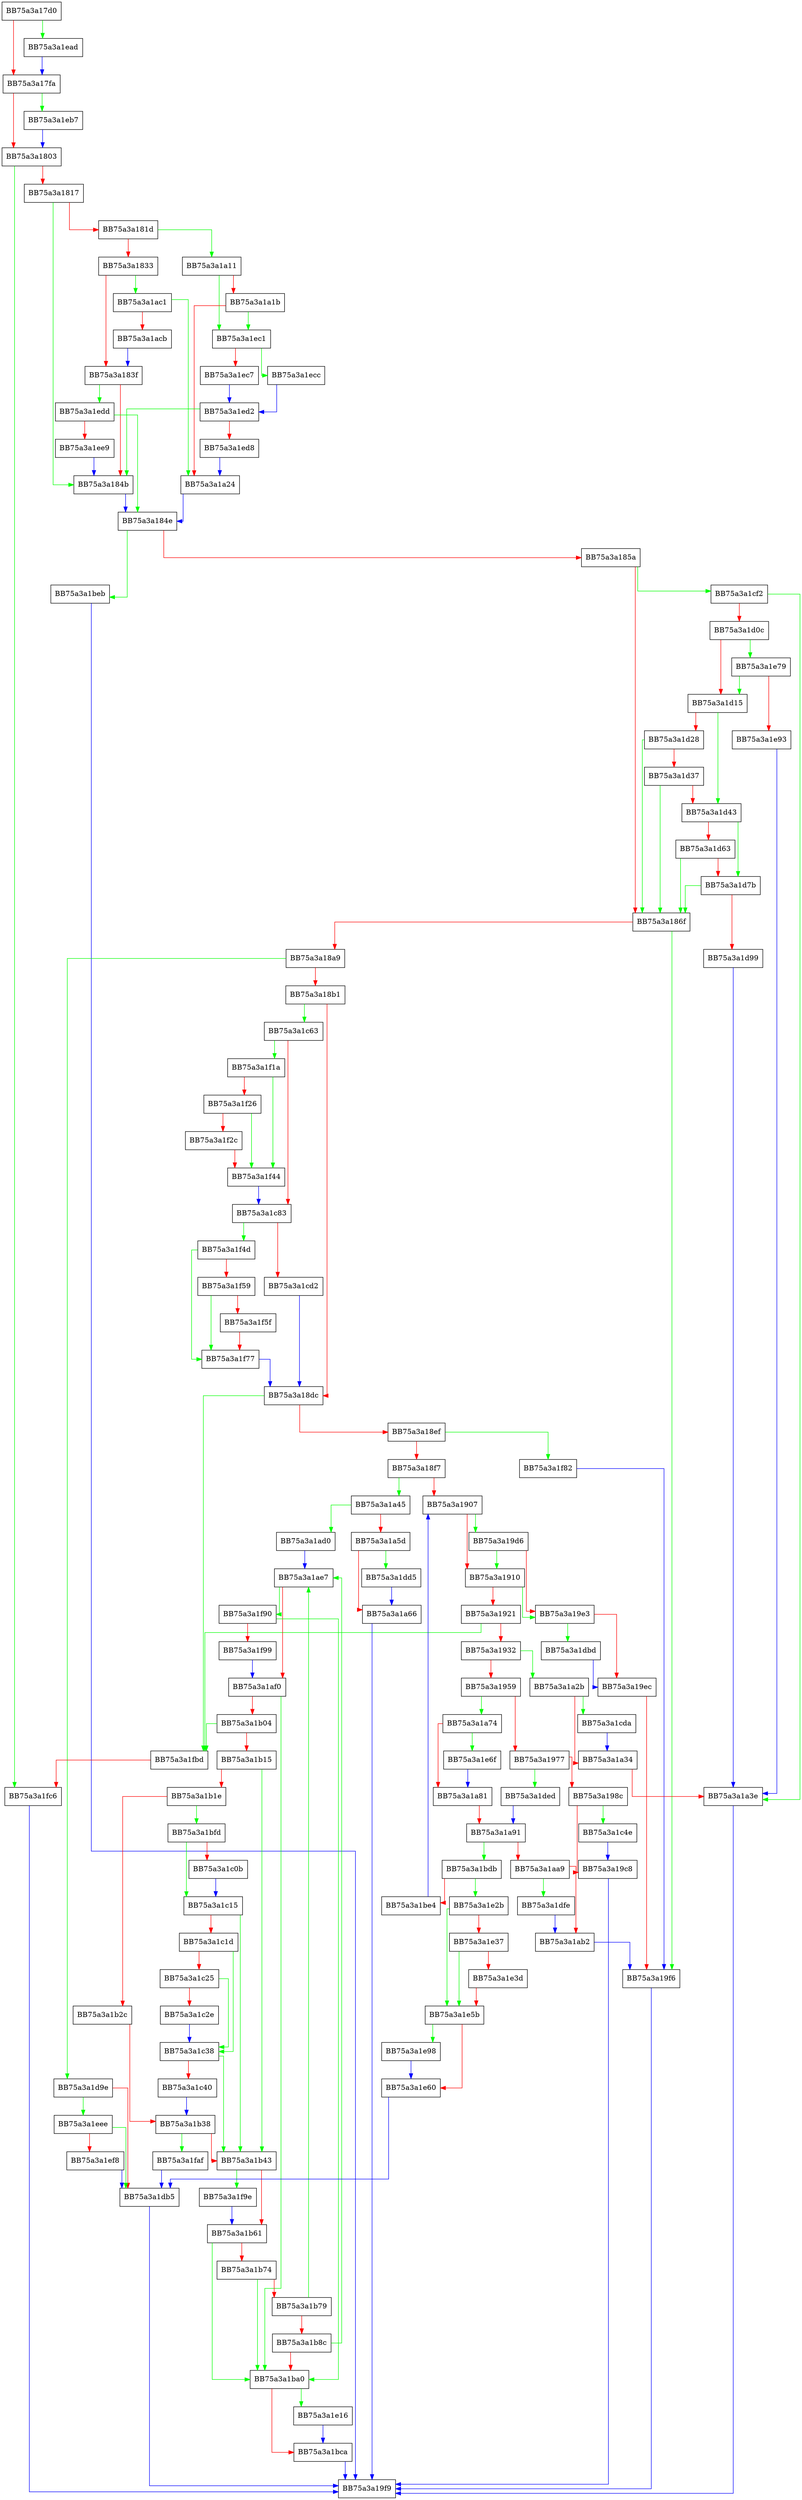 digraph FindFirst {
  node [shape="box"];
  graph [splines=ortho];
  BB75a3a17d0 -> BB75a3a1ead [color="green"];
  BB75a3a17d0 -> BB75a3a17fa [color="red"];
  BB75a3a17fa -> BB75a3a1eb7 [color="green"];
  BB75a3a17fa -> BB75a3a1803 [color="red"];
  BB75a3a1803 -> BB75a3a1fc6 [color="green"];
  BB75a3a1803 -> BB75a3a1817 [color="red"];
  BB75a3a1817 -> BB75a3a184b [color="green"];
  BB75a3a1817 -> BB75a3a181d [color="red"];
  BB75a3a181d -> BB75a3a1a11 [color="green"];
  BB75a3a181d -> BB75a3a1833 [color="red"];
  BB75a3a1833 -> BB75a3a1ac1 [color="green"];
  BB75a3a1833 -> BB75a3a183f [color="red"];
  BB75a3a183f -> BB75a3a1edd [color="green"];
  BB75a3a183f -> BB75a3a184b [color="red"];
  BB75a3a184b -> BB75a3a184e [color="blue"];
  BB75a3a184e -> BB75a3a1beb [color="green"];
  BB75a3a184e -> BB75a3a185a [color="red"];
  BB75a3a185a -> BB75a3a1cf2 [color="green"];
  BB75a3a185a -> BB75a3a186f [color="red"];
  BB75a3a186f -> BB75a3a19f6 [color="green"];
  BB75a3a186f -> BB75a3a18a9 [color="red"];
  BB75a3a18a9 -> BB75a3a1d9e [color="green"];
  BB75a3a18a9 -> BB75a3a18b1 [color="red"];
  BB75a3a18b1 -> BB75a3a1c63 [color="green"];
  BB75a3a18b1 -> BB75a3a18dc [color="red"];
  BB75a3a18dc -> BB75a3a1fbd [color="green"];
  BB75a3a18dc -> BB75a3a18ef [color="red"];
  BB75a3a18ef -> BB75a3a1f82 [color="green"];
  BB75a3a18ef -> BB75a3a18f7 [color="red"];
  BB75a3a18f7 -> BB75a3a1a45 [color="green"];
  BB75a3a18f7 -> BB75a3a1907 [color="red"];
  BB75a3a1907 -> BB75a3a19d6 [color="green"];
  BB75a3a1907 -> BB75a3a1910 [color="red"];
  BB75a3a1910 -> BB75a3a19e3 [color="green"];
  BB75a3a1910 -> BB75a3a1921 [color="red"];
  BB75a3a1921 -> BB75a3a1fbd [color="green"];
  BB75a3a1921 -> BB75a3a1932 [color="red"];
  BB75a3a1932 -> BB75a3a1a2b [color="green"];
  BB75a3a1932 -> BB75a3a1959 [color="red"];
  BB75a3a1959 -> BB75a3a1a74 [color="green"];
  BB75a3a1959 -> BB75a3a1977 [color="red"];
  BB75a3a1977 -> BB75a3a1ded [color="green"];
  BB75a3a1977 -> BB75a3a198c [color="red"];
  BB75a3a198c -> BB75a3a1c4e [color="green"];
  BB75a3a198c -> BB75a3a19c8 [color="red"];
  BB75a3a19c8 -> BB75a3a19f9 [color="blue"];
  BB75a3a19d6 -> BB75a3a1910 [color="green"];
  BB75a3a19d6 -> BB75a3a19e3 [color="red"];
  BB75a3a19e3 -> BB75a3a1dbd [color="green"];
  BB75a3a19e3 -> BB75a3a19ec [color="red"];
  BB75a3a19ec -> BB75a3a19f6 [color="red"];
  BB75a3a19f6 -> BB75a3a19f9 [color="blue"];
  BB75a3a1a11 -> BB75a3a1ec1 [color="green"];
  BB75a3a1a11 -> BB75a3a1a1b [color="red"];
  BB75a3a1a1b -> BB75a3a1ec1 [color="green"];
  BB75a3a1a1b -> BB75a3a1a24 [color="red"];
  BB75a3a1a24 -> BB75a3a184e [color="blue"];
  BB75a3a1a2b -> BB75a3a1cda [color="green"];
  BB75a3a1a2b -> BB75a3a1a34 [color="red"];
  BB75a3a1a34 -> BB75a3a1a3e [color="red"];
  BB75a3a1a3e -> BB75a3a19f9 [color="blue"];
  BB75a3a1a45 -> BB75a3a1ad0 [color="green"];
  BB75a3a1a45 -> BB75a3a1a5d [color="red"];
  BB75a3a1a5d -> BB75a3a1dd5 [color="green"];
  BB75a3a1a5d -> BB75a3a1a66 [color="red"];
  BB75a3a1a66 -> BB75a3a19f9 [color="blue"];
  BB75a3a1a74 -> BB75a3a1e6f [color="green"];
  BB75a3a1a74 -> BB75a3a1a81 [color="red"];
  BB75a3a1a81 -> BB75a3a1a91 [color="red"];
  BB75a3a1a91 -> BB75a3a1bdb [color="green"];
  BB75a3a1a91 -> BB75a3a1aa9 [color="red"];
  BB75a3a1aa9 -> BB75a3a1dfe [color="green"];
  BB75a3a1aa9 -> BB75a3a1ab2 [color="red"];
  BB75a3a1ab2 -> BB75a3a19f6 [color="blue"];
  BB75a3a1ac1 -> BB75a3a1a24 [color="green"];
  BB75a3a1ac1 -> BB75a3a1acb [color="red"];
  BB75a3a1acb -> BB75a3a183f [color="blue"];
  BB75a3a1ad0 -> BB75a3a1ae7 [color="blue"];
  BB75a3a1ae7 -> BB75a3a1f90 [color="green"];
  BB75a3a1ae7 -> BB75a3a1af0 [color="red"];
  BB75a3a1af0 -> BB75a3a1ba0 [color="green"];
  BB75a3a1af0 -> BB75a3a1b04 [color="red"];
  BB75a3a1b04 -> BB75a3a1fbd [color="green"];
  BB75a3a1b04 -> BB75a3a1b15 [color="red"];
  BB75a3a1b15 -> BB75a3a1b43 [color="green"];
  BB75a3a1b15 -> BB75a3a1b1e [color="red"];
  BB75a3a1b1e -> BB75a3a1bfd [color="green"];
  BB75a3a1b1e -> BB75a3a1b2c [color="red"];
  BB75a3a1b2c -> BB75a3a1b38 [color="red"];
  BB75a3a1b38 -> BB75a3a1faf [color="green"];
  BB75a3a1b38 -> BB75a3a1b43 [color="red"];
  BB75a3a1b43 -> BB75a3a1f9e [color="green"];
  BB75a3a1b43 -> BB75a3a1b61 [color="red"];
  BB75a3a1b61 -> BB75a3a1ba0 [color="green"];
  BB75a3a1b61 -> BB75a3a1b74 [color="red"];
  BB75a3a1b74 -> BB75a3a1ba0 [color="green"];
  BB75a3a1b74 -> BB75a3a1b79 [color="red"];
  BB75a3a1b79 -> BB75a3a1ae7 [color="green"];
  BB75a3a1b79 -> BB75a3a1b8c [color="red"];
  BB75a3a1b8c -> BB75a3a1ae7 [color="green"];
  BB75a3a1b8c -> BB75a3a1ba0 [color="red"];
  BB75a3a1ba0 -> BB75a3a1e16 [color="green"];
  BB75a3a1ba0 -> BB75a3a1bca [color="red"];
  BB75a3a1bca -> BB75a3a19f9 [color="blue"];
  BB75a3a1bdb -> BB75a3a1e2b [color="green"];
  BB75a3a1bdb -> BB75a3a1be4 [color="red"];
  BB75a3a1be4 -> BB75a3a1907 [color="blue"];
  BB75a3a1beb -> BB75a3a19f9 [color="blue"];
  BB75a3a1bfd -> BB75a3a1c15 [color="green"];
  BB75a3a1bfd -> BB75a3a1c0b [color="red"];
  BB75a3a1c0b -> BB75a3a1c15 [color="blue"];
  BB75a3a1c15 -> BB75a3a1b43 [color="green"];
  BB75a3a1c15 -> BB75a3a1c1d [color="red"];
  BB75a3a1c1d -> BB75a3a1c38 [color="green"];
  BB75a3a1c1d -> BB75a3a1c25 [color="red"];
  BB75a3a1c25 -> BB75a3a1c38 [color="green"];
  BB75a3a1c25 -> BB75a3a1c2e [color="red"];
  BB75a3a1c2e -> BB75a3a1c38 [color="blue"];
  BB75a3a1c38 -> BB75a3a1b43 [color="green"];
  BB75a3a1c38 -> BB75a3a1c40 [color="red"];
  BB75a3a1c40 -> BB75a3a1b38 [color="blue"];
  BB75a3a1c4e -> BB75a3a19c8 [color="blue"];
  BB75a3a1c63 -> BB75a3a1f1a [color="green"];
  BB75a3a1c63 -> BB75a3a1c83 [color="red"];
  BB75a3a1c83 -> BB75a3a1f4d [color="green"];
  BB75a3a1c83 -> BB75a3a1cd2 [color="red"];
  BB75a3a1cd2 -> BB75a3a18dc [color="blue"];
  BB75a3a1cda -> BB75a3a1a34 [color="blue"];
  BB75a3a1cf2 -> BB75a3a1a3e [color="green"];
  BB75a3a1cf2 -> BB75a3a1d0c [color="red"];
  BB75a3a1d0c -> BB75a3a1e79 [color="green"];
  BB75a3a1d0c -> BB75a3a1d15 [color="red"];
  BB75a3a1d15 -> BB75a3a1d43 [color="green"];
  BB75a3a1d15 -> BB75a3a1d28 [color="red"];
  BB75a3a1d28 -> BB75a3a186f [color="green"];
  BB75a3a1d28 -> BB75a3a1d37 [color="red"];
  BB75a3a1d37 -> BB75a3a186f [color="green"];
  BB75a3a1d37 -> BB75a3a1d43 [color="red"];
  BB75a3a1d43 -> BB75a3a1d7b [color="green"];
  BB75a3a1d43 -> BB75a3a1d63 [color="red"];
  BB75a3a1d63 -> BB75a3a186f [color="green"];
  BB75a3a1d63 -> BB75a3a1d7b [color="red"];
  BB75a3a1d7b -> BB75a3a186f [color="green"];
  BB75a3a1d7b -> BB75a3a1d99 [color="red"];
  BB75a3a1d99 -> BB75a3a1a3e [color="blue"];
  BB75a3a1d9e -> BB75a3a1eee [color="green"];
  BB75a3a1d9e -> BB75a3a1db5 [color="red"];
  BB75a3a1db5 -> BB75a3a19f9 [color="blue"];
  BB75a3a1dbd -> BB75a3a19ec [color="blue"];
  BB75a3a1dd5 -> BB75a3a1a66 [color="blue"];
  BB75a3a1ded -> BB75a3a1a91 [color="blue"];
  BB75a3a1dfe -> BB75a3a1ab2 [color="blue"];
  BB75a3a1e16 -> BB75a3a1bca [color="blue"];
  BB75a3a1e2b -> BB75a3a1e5b [color="green"];
  BB75a3a1e2b -> BB75a3a1e37 [color="red"];
  BB75a3a1e37 -> BB75a3a1e5b [color="green"];
  BB75a3a1e37 -> BB75a3a1e3d [color="red"];
  BB75a3a1e3d -> BB75a3a1e5b [color="red"];
  BB75a3a1e5b -> BB75a3a1e98 [color="green"];
  BB75a3a1e5b -> BB75a3a1e60 [color="red"];
  BB75a3a1e60 -> BB75a3a1db5 [color="blue"];
  BB75a3a1e6f -> BB75a3a1a81 [color="blue"];
  BB75a3a1e79 -> BB75a3a1d15 [color="green"];
  BB75a3a1e79 -> BB75a3a1e93 [color="red"];
  BB75a3a1e93 -> BB75a3a1a3e [color="blue"];
  BB75a3a1e98 -> BB75a3a1e60 [color="blue"];
  BB75a3a1ead -> BB75a3a17fa [color="blue"];
  BB75a3a1eb7 -> BB75a3a1803 [color="blue"];
  BB75a3a1ec1 -> BB75a3a1ecc [color="green"];
  BB75a3a1ec1 -> BB75a3a1ec7 [color="red"];
  BB75a3a1ec7 -> BB75a3a1ed2 [color="blue"];
  BB75a3a1ecc -> BB75a3a1ed2 [color="blue"];
  BB75a3a1ed2 -> BB75a3a184b [color="green"];
  BB75a3a1ed2 -> BB75a3a1ed8 [color="red"];
  BB75a3a1ed8 -> BB75a3a1a24 [color="blue"];
  BB75a3a1edd -> BB75a3a184e [color="green"];
  BB75a3a1edd -> BB75a3a1ee9 [color="red"];
  BB75a3a1ee9 -> BB75a3a184b [color="blue"];
  BB75a3a1eee -> BB75a3a1db5 [color="green"];
  BB75a3a1eee -> BB75a3a1ef8 [color="red"];
  BB75a3a1ef8 -> BB75a3a1db5 [color="blue"];
  BB75a3a1f1a -> BB75a3a1f44 [color="green"];
  BB75a3a1f1a -> BB75a3a1f26 [color="red"];
  BB75a3a1f26 -> BB75a3a1f44 [color="green"];
  BB75a3a1f26 -> BB75a3a1f2c [color="red"];
  BB75a3a1f2c -> BB75a3a1f44 [color="red"];
  BB75a3a1f44 -> BB75a3a1c83 [color="blue"];
  BB75a3a1f4d -> BB75a3a1f77 [color="green"];
  BB75a3a1f4d -> BB75a3a1f59 [color="red"];
  BB75a3a1f59 -> BB75a3a1f77 [color="green"];
  BB75a3a1f59 -> BB75a3a1f5f [color="red"];
  BB75a3a1f5f -> BB75a3a1f77 [color="red"];
  BB75a3a1f77 -> BB75a3a18dc [color="blue"];
  BB75a3a1f82 -> BB75a3a19f6 [color="blue"];
  BB75a3a1f90 -> BB75a3a1ba0 [color="green"];
  BB75a3a1f90 -> BB75a3a1f99 [color="red"];
  BB75a3a1f99 -> BB75a3a1af0 [color="blue"];
  BB75a3a1f9e -> BB75a3a1b61 [color="blue"];
  BB75a3a1faf -> BB75a3a1db5 [color="blue"];
  BB75a3a1fbd -> BB75a3a1fc6 [color="red"];
  BB75a3a1fc6 -> BB75a3a19f9 [color="blue"];
}